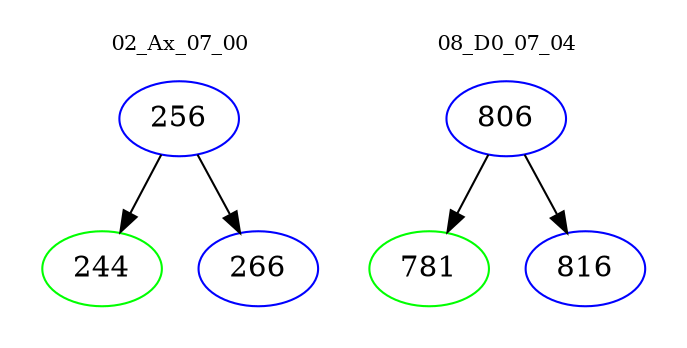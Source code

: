 digraph{
subgraph cluster_0 {
color = white
label = "02_Ax_07_00";
fontsize=10;
T0_256 [label="256", color="blue"]
T0_256 -> T0_244 [color="black"]
T0_244 [label="244", color="green"]
T0_256 -> T0_266 [color="black"]
T0_266 [label="266", color="blue"]
}
subgraph cluster_1 {
color = white
label = "08_D0_07_04";
fontsize=10;
T1_806 [label="806", color="blue"]
T1_806 -> T1_781 [color="black"]
T1_781 [label="781", color="green"]
T1_806 -> T1_816 [color="black"]
T1_816 [label="816", color="blue"]
}
}
